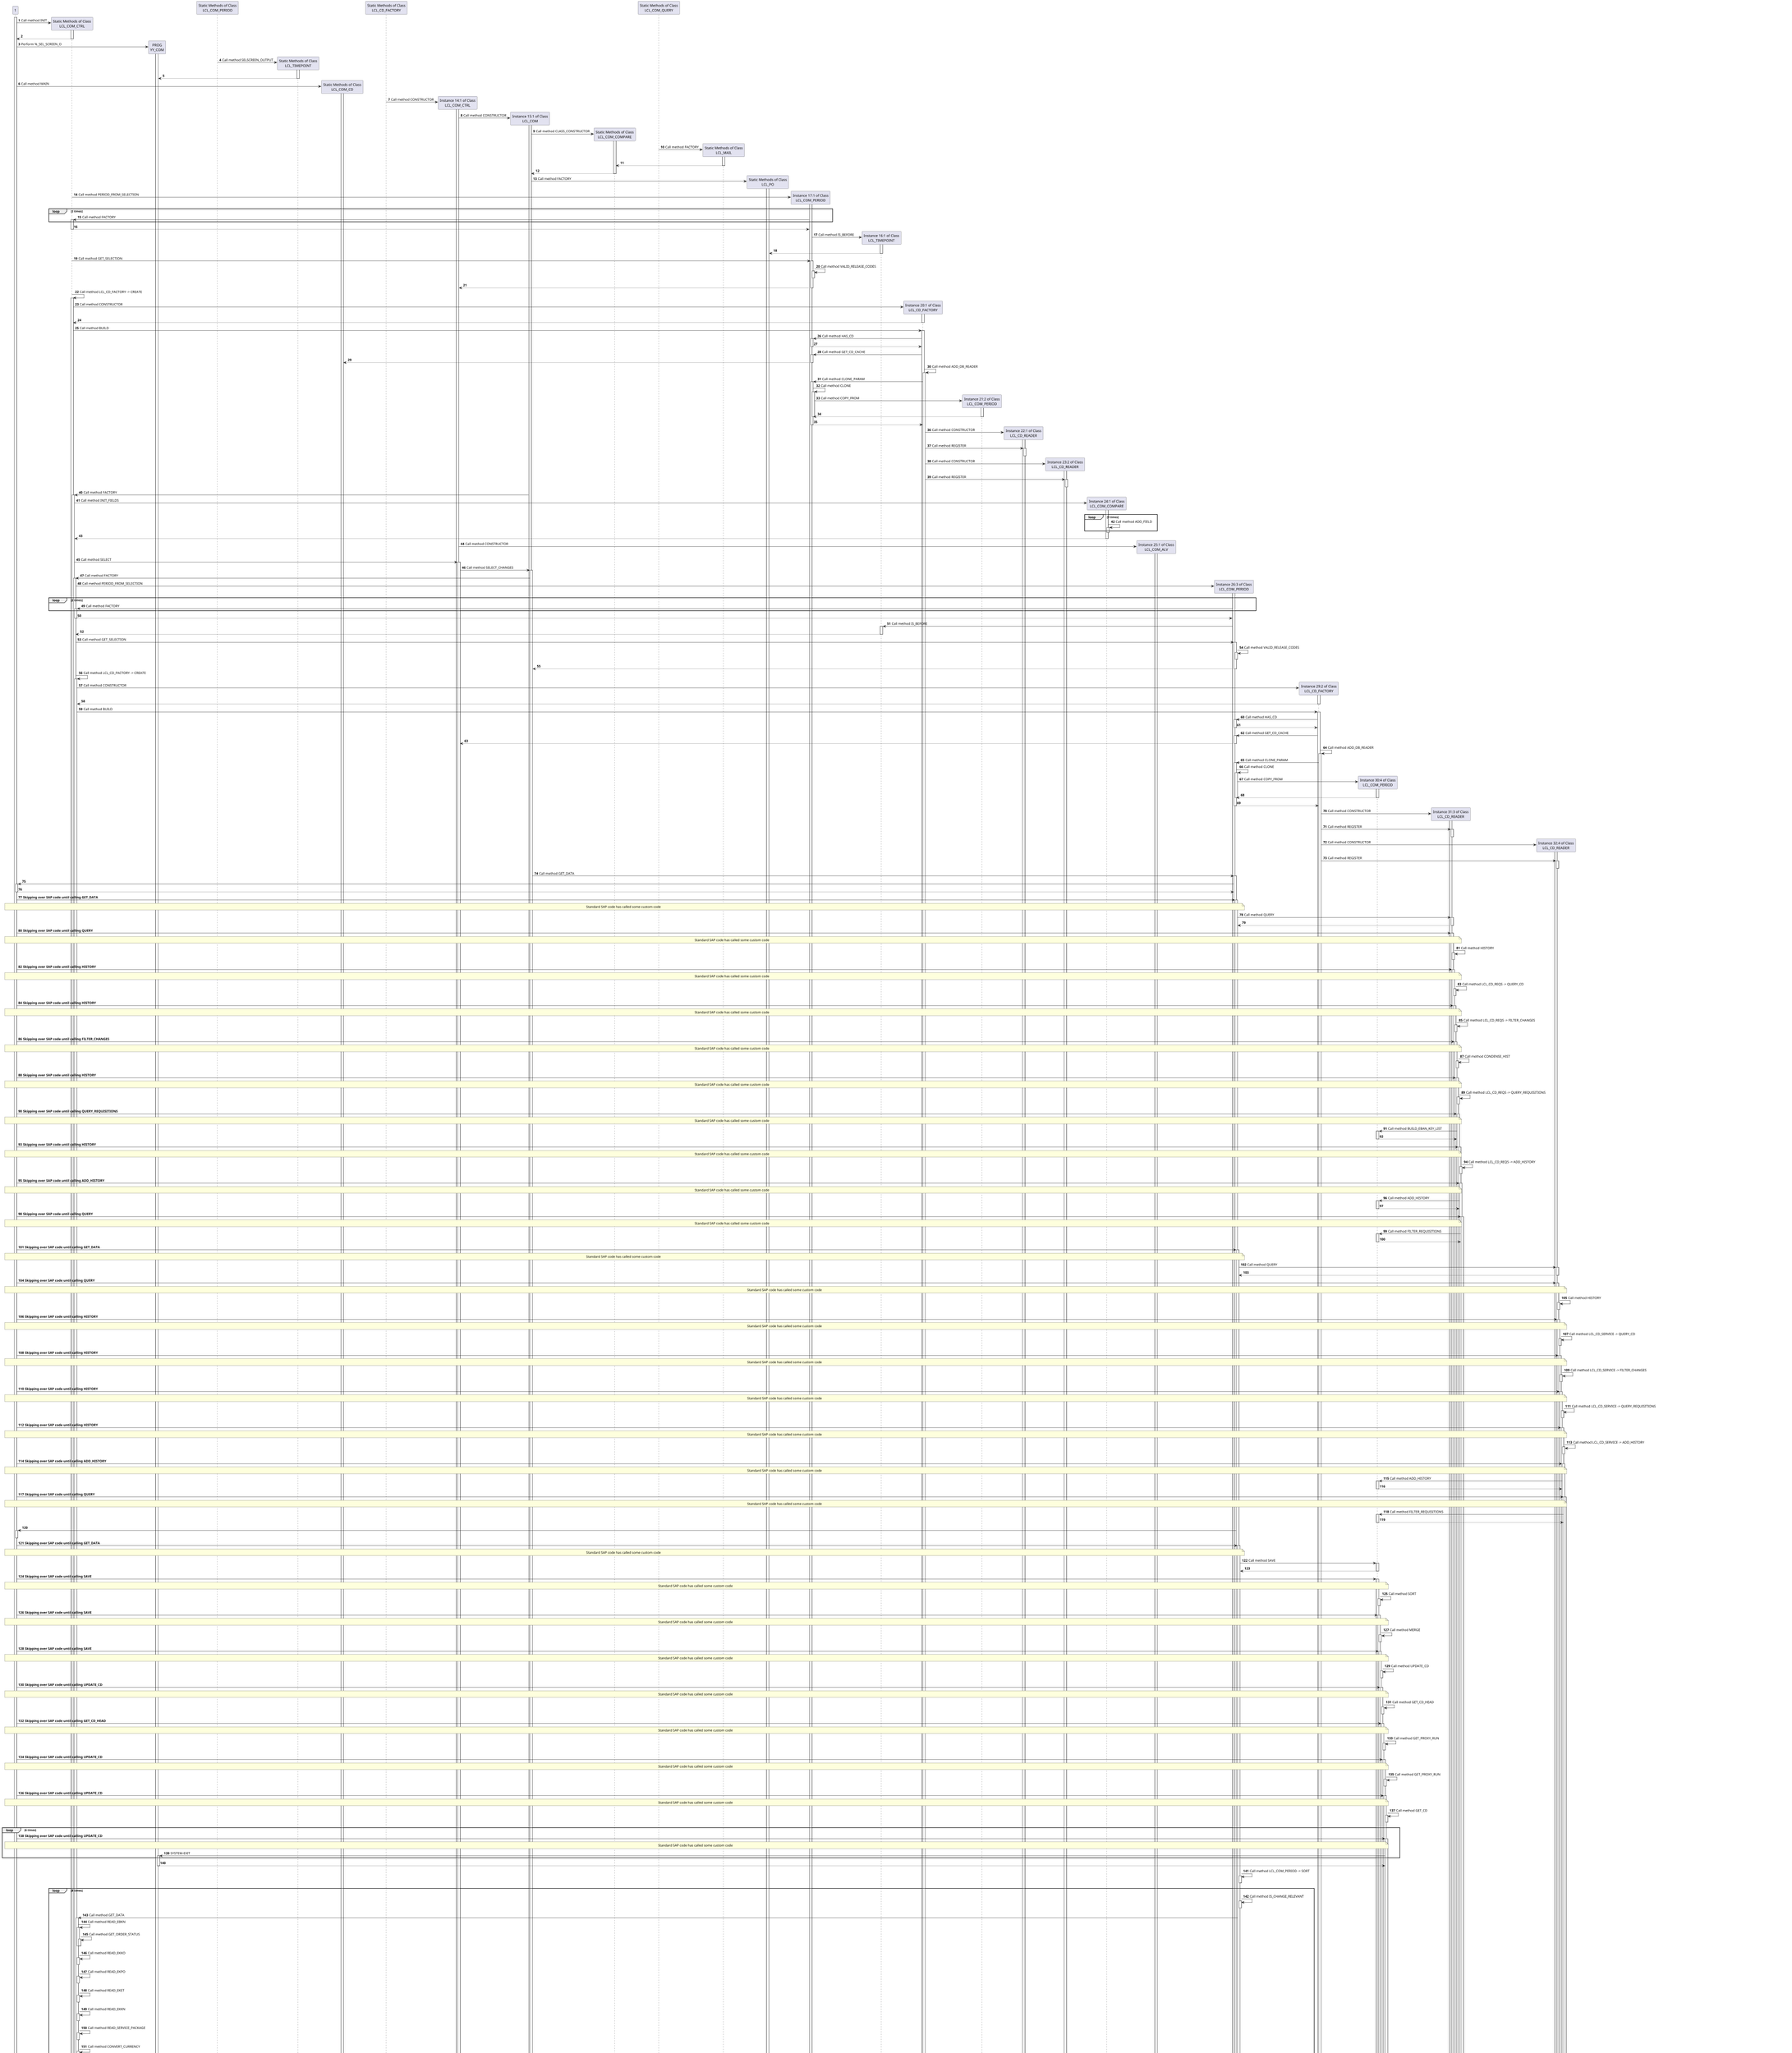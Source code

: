 {
  "sha1": "mssydtsa0hwf8cuuohs3fihty76pjb2",
  "insertion": {
    "when": "2024-06-03T18:59:35.630Z",
    "user": "plantuml@gmail.com"
  }
}
@startuml
scale 0.5
hide footbox
skinparam shadowing false
autonumber
activate 1
participant "Function Group\nS_ABAP_TRACE_DATA" as 1
create "Static Methods of Class\nLCL_COM_CTRL" as 2
1 -> 2: Call method INIT
activate 2
2 --> 1
deactivate 2
create "PROG\nYY_COM" as 3
1 -> 3: Perform %_SEL_SCREEN_O
activate 3
create "Static Methods of Class\nLCL_COM_PERIOD" as 4
create "Static Methods of Class\nLCL_TIMEPOINT" as 5
4 -> 5: Call method SELSCREEN_OUTPUT
activate 5
5 --> 3
deactivate 5
create "Static Methods of Class\nLCL_COM_CD" as 6
1 -> 6: Call method MAIN
activate 6
create "Static Methods of Class\nLCL_CD_FACTORY" as 7
create "Instance 14:1 of Class\nLCL_COM_CTRL" as 8
7 -> 8: Call method CONSTRUCTOR
activate 8
create "Instance 15:1 of Class\nLCL_COM" as 9
8 -> 9: Call method CONSTRUCTOR
activate 9
create "Static Methods of Class\nLCL_COM_COMPARE" as 10
9 -> 10: Call method CLASS_CONSTRUCTOR
activate 10
create "Static Methods of Class\nLCL_COM_QUERY" as 11
create "Static Methods of Class\nLCL_MAIL" as 12
11 -> 12: Call method FACTORY
activate 12
12 --> 10
deactivate 12
10 --> 9
deactivate 10
create "Static Methods of Class\nLCL_PO" as 13
9 -> 13: Call method FACTORY
activate 13
create "Instance 17:1 of Class\nLCL_COM_PERIOD" as 14
2 -> 14: Call method PERIOD_FROM_SELECTION
activate 14
loop 2 times
14 -> 2: Call method FACTORY
activate 2
end
2 --> 14
deactivate 2
create "Instance 16:1 of Class\nLCL_TIMEPOINT" as 15
14 -> 15: Call method IS_BEFORE
activate 15
15 --> 13
deactivate 15
2 -> 14: Call method GET_SELECTION
activate 14
14 -> 14: Call method VALID_RELEASE_CODES
activate 14
deactivate 14
14 --> 8
deactivate 14
2 -> 2: Call method LCL_CD_FACTORY -> CREATE
activate 2
create "Instance 20:1 of Class\nLCL_CD_FACTORY" as 16
2 -> 16: Call method CONSTRUCTOR
activate 16
16 --> 2
deactivate 16
2 -> 16: Call method BUILD
activate 16
16 -> 14: Call method HAS_CD
activate 14
14 --> 16
deactivate 14
16 -> 14: Call method GET_CD_CACHE
activate 14
14 --> 6
deactivate 14
16 -> 16: Call method ADD_DB_READER
activate 16
16 -> 14: Call method CLONE_PARAM
activate 14
14 -> 14: Call method CLONE
activate 14
create "Instance 21:2 of Class\nLCL_COM_PERIOD" as 17
14 -> 17: Call method COPY_FROM
activate 17
17 --> 14
deactivate 17
deactivate 14
14 --> 16
deactivate 14
create "Instance 22:1 of Class\nLCL_CD_READER" as 18
16 -> 18: Call method CONSTRUCTOR
activate 18
deactivate 18
16 -> 18: Call method REGISTER
activate 18
deactivate 18
create "Instance 23:2 of Class\nLCL_CD_READER" as 19
16 -> 19: Call method CONSTRUCTOR
activate 19
deactivate 19
16 -> 19: Call method REGISTER
activate 19
deactivate 19
9 -> 2: Call method FACTORY
activate 2
create "Instance 24:1 of Class\nLCL_COM_COMPARE" as 20
2 -> 20: Call method INIT_FIELDS
activate 20
loop 9 times
20 -> 20: Call method ADD_FIELD
activate 20
end
deactivate 20
20 --> 2
deactivate 20
create "Instance 25:1 of Class\nLCL_COM_ALV" as 21
8 -> 21: Call method CONSTRUCTOR
activate 21
deactivate 21
2 -> 8: Call method SELECT
activate 8
8 -> 9: Call method SELECT_CHANGES
activate 9
9 -> 2: Call method FACTORY
activate 2
create "Instance 26:3 of Class\nLCL_COM_PERIOD" as 22
2 -> 22: Call method PERIOD_FROM_SELECTION
activate 22
loop 2 times
22 -> 2: Call method FACTORY
activate 2
end
2 --> 22
deactivate 2
22 -> 15: Call method IS_BEFORE
activate 15
15 --> 2
deactivate 15
2 -> 22: Call method GET_SELECTION
activate 22
22 -> 22: Call method VALID_RELEASE_CODES
activate 22
deactivate 22
22 --> 9
deactivate 22
2 -> 2: Call method LCL_CD_FACTORY -> CREATE
activate 2
create "Instance 29:2 of Class\nLCL_CD_FACTORY" as 23
2 -> 23: Call method CONSTRUCTOR
activate 23
23 --> 2
deactivate 23
2 -> 23: Call method BUILD
activate 23
23 -> 22: Call method HAS_CD
activate 22
22 --> 23
deactivate 22
23 -> 22: Call method GET_CD_CACHE
activate 22
22 --> 8
deactivate 22
23 -> 23: Call method ADD_DB_READER
activate 23
23 -> 22: Call method CLONE_PARAM
activate 22
22 -> 22: Call method CLONE
activate 22
create "Instance 30:4 of Class\nLCL_COM_PERIOD" as 24
22 -> 24: Call method COPY_FROM
activate 24
24 --> 22
deactivate 24
deactivate 22
22 --> 23
deactivate 22
create "Instance 31:3 of Class\nLCL_CD_READER" as 25
23 -> 25: Call method CONSTRUCTOR
activate 25
deactivate 25
23 -> 25: Call method REGISTER
activate 25
deactivate 25
create "Instance 32:4 of Class\nLCL_CD_READER" as 26
23 -> 26: Call method CONSTRUCTOR
activate 26
deactivate 26
23 -> 26: Call method REGISTER
activate 26
deactivate 26
9 -> 22: Call method GET_DATA
activate 22
22 -> 1:  
activate 1
1 --> 22
deactivate 1
1 -> 22: <b>Skipping over SAP code until calling GET_DATA</b>
activate 22
note over 1,22
Standard SAP code has called some custom code
end note
22 -> 25: Call method QUERY
activate 25
25 --> 22
deactivate 25
1 -> 25: <b>Skipping over SAP code until calling QUERY</b>
activate 25
note over 1,25
Standard SAP code has called some custom code
end note
25 -> 25: Call method HISTORY
activate 25
deactivate 25
1 -> 25: <b>Skipping over SAP code until calling HISTORY</b>
activate 25
note over 1,25
Standard SAP code has called some custom code
end note
25 -> 25: Call method LCL_CD_REQS -> QUERY_CD
activate 25
deactivate 25
1 -> 25: <b>Skipping over SAP code until calling HISTORY</b>
activate 25
note over 1,25
Standard SAP code has called some custom code
end note
25 -> 25: Call method LCL_CD_REQS -> FILTER_CHANGES
activate 25
deactivate 25
1 -> 25: <b>Skipping over SAP code until calling FILTER_CHANGES</b>
activate 25
note over 1,25
Standard SAP code has called some custom code
end note
25 -> 25: Call method CONDENSE_HIST
activate 25
deactivate 25
1 -> 25: <b>Skipping over SAP code until calling HISTORY</b>
activate 25
note over 1,25
Standard SAP code has called some custom code
end note
25 -> 25: Call method LCL_CD_REQS -> QUERY_REQUISITIONS
activate 25
deactivate 25
1 -> 25: <b>Skipping over SAP code until calling QUERY_REQUISITIONS</b>
activate 25
note over 1,25
Standard SAP code has called some custom code
end note
25 -> 24: Call method BUILD_EBAN_KEY_LIST
activate 24
24 --> 25
deactivate 24
1 -> 25: <b>Skipping over SAP code until calling HISTORY</b>
activate 25
note over 1,25
Standard SAP code has called some custom code
end note
25 -> 25: Call method LCL_CD_REQS -> ADD_HISTORY
activate 25
deactivate 25
1 -> 25: <b>Skipping over SAP code until calling ADD_HISTORY</b>
activate 25
note over 1,25
Standard SAP code has called some custom code
end note
25 -> 24: Call method ADD_HISTORY
activate 24
24 --> 25
deactivate 24
1 -> 25: <b>Skipping over SAP code until calling QUERY</b>
activate 25
note over 1,25
Standard SAP code has called some custom code
end note
25 -> 24: Call method FILTER_REQUISITIONS
activate 24
24 --> 25
deactivate 24
1 -> 22: <b>Skipping over SAP code until calling GET_DATA</b>
activate 22
note over 1,22
Standard SAP code has called some custom code
end note
22 -> 26: Call method QUERY
activate 26
26 --> 22
deactivate 26
1 -> 26: <b>Skipping over SAP code until calling QUERY</b>
activate 26
note over 1,26
Standard SAP code has called some custom code
end note
26 -> 26: Call method HISTORY
activate 26
deactivate 26
1 -> 26: <b>Skipping over SAP code until calling HISTORY</b>
activate 26
note over 1,26
Standard SAP code has called some custom code
end note
26 -> 26: Call method LCL_CD_SERVICE -> QUERY_CD
activate 26
deactivate 26
1 -> 26: <b>Skipping over SAP code until calling HISTORY</b>
activate 26
note over 1,26
Standard SAP code has called some custom code
end note
26 -> 26: Call method LCL_CD_SERVICE -> FILTER_CHANGES
activate 26
deactivate 26
1 -> 26: <b>Skipping over SAP code until calling HISTORY</b>
activate 26
note over 1,26
Standard SAP code has called some custom code
end note
26 -> 26: Call method LCL_CD_SERVICE -> QUERY_REQUISITIONS
activate 26
deactivate 26
1 -> 26: <b>Skipping over SAP code until calling HISTORY</b>
activate 26
note over 1,26
Standard SAP code has called some custom code
end note
26 -> 26: Call method LCL_CD_SERVICE -> ADD_HISTORY
activate 26
deactivate 26
1 -> 26: <b>Skipping over SAP code until calling ADD_HISTORY</b>
activate 26
note over 1,26
Standard SAP code has called some custom code
end note
26 -> 24: Call method ADD_HISTORY
activate 24
24 --> 26
deactivate 24
1 -> 26: <b>Skipping over SAP code until calling QUERY</b>
activate 26
note over 1,26
Standard SAP code has called some custom code
end note
26 -> 24: Call method FILTER_REQUISITIONS
activate 24
24 --> 26
deactivate 24
22 -> 1:  
activate 1
deactivate 1
1 -> 22: <b>Skipping over SAP code until calling GET_DATA</b>
activate 22
note over 1,22
Standard SAP code has called some custom code
end note
22 -> 24: Call method SAVE
activate 24
24 --> 22
deactivate 24
1 -> 24: <b>Skipping over SAP code until calling SAVE</b>
activate 24
note over 1,24
Standard SAP code has called some custom code
end note
24 -> 24: Call method SORT
activate 24
deactivate 24
1 -> 24: <b>Skipping over SAP code until calling SAVE</b>
activate 24
note over 1,24
Standard SAP code has called some custom code
end note
24 -> 24: Call method MERGE
activate 24
deactivate 24
1 -> 24: <b>Skipping over SAP code until calling SAVE</b>
activate 24
note over 1,24
Standard SAP code has called some custom code
end note
24 -> 24: Call method UPDATE_CD
activate 24
deactivate 24
1 -> 24: <b>Skipping over SAP code until calling UPDATE_CD</b>
activate 24
note over 1,24
Standard SAP code has called some custom code
end note
24 -> 24: Call method GET_CD_HEAD
activate 24
deactivate 24
1 -> 24: <b>Skipping over SAP code until calling GET_CD_HEAD</b>
activate 24
note over 1,24
Standard SAP code has called some custom code
end note
24 -> 24: Call method GET_PROXY_RUN
activate 24
deactivate 24
1 -> 24: <b>Skipping over SAP code until calling UPDATE_CD</b>
activate 24
note over 1,24
Standard SAP code has called some custom code
end note
24 -> 24: Call method GET_PROXY_RUN
activate 24
deactivate 24
1 -> 24: <b>Skipping over SAP code until calling UPDATE_CD</b>
activate 24
note over 1,24
Standard SAP code has called some custom code
end note
24 -> 24: Call method GET_CD
activate 24
deactivate 24
loop 6 times
1 -> 24: <b>Skipping over SAP code until calling UPDATE_CD</b>
activate 24
note over 1,24
Standard SAP code has called some custom code
end note
24 -> 3:  SYSTEM-EXIT
activate 3
end
3 --> 24
deactivate 3
22 -> 22: Call method LCL_COM_PERIOD -> SORT
activate 22
deactivate 22
loop 8 times
22 -> 22: Call method IS_CHANGE_RELEVANT
activate 22
deactivate 22
22 -> 2: Call method GET_DATA
activate 2
2 -> 2: Call method READ_EBKN
activate 2
2 -> 2: Call method GET_ORDER_STATUS
activate 2
deactivate 2
deactivate 2
2 -> 2: Call method READ_EKKO
activate 2
deactivate 2
2 -> 2: Call method READ_EKPO
activate 2
deactivate 2
2 -> 2: Call method READ_EKET
activate 2
deactivate 2
2 -> 2: Call method READ_EKKN
activate 2
deactivate 2
2 -> 2: Call method READ_SERVICE_PACKAGE
activate 2
deactivate 2
2 -> 2: Call method CONVERT_CURRENCY
activate 2
deactivate 2
2 -> 2: Call method CONVERT_CURRENCY
activate 2
end
deactivate 2
loop 2 times
22 -> 22: Call method IS_CHANGE_RELEVANT
activate 22
end
deactivate 22
22 -> 2: Call method GET_DATA
activate 2
2 -> 2: Call method READ_EBKN
activate 2
2 -> 2: Call method GET_ORDER_STATUS
activate 2
deactivate 2
deactivate 2
2 -> 2: Call method READ_EKKO
activate 2
deactivate 2
2 -> 2: Call method READ_EKPO
activate 2
deactivate 2
2 -> 2: Call method READ_EKET
activate 2
deactivate 2
2 -> 2: Call method READ_EKKN
activate 2
deactivate 2
2 -> 2: Call method READ_SERVICE_PACKAGE
activate 2
deactivate 2
loop 2 times
2 -> 2: Call method CONVERT_CURRENCY
activate 2
end
deactivate 2
9 -> 9: Call method PREPARE_MAIL
activate 9
9 -> 2: Call method FACTORY
activate 2
2 --> 9
deactivate 2
create "Instance 13:1 of Class\nLCL_MAIL" as 27
9 -> 27: Call method MESSAGE_DETERMINATION
activate 27
27 -> 27: Call method FILTER_CROSS_COMPANY
activate 27
27 -> 9: Call method FILTER_CROSS_COMPANY
activate 9
9 -> 9: Call method FILTER_ENTRIES
activate 9
deactivate 9
9 --> 27
deactivate 9
deactivate 27
27 -> 27: Call method UPDATE_TABLE
activate 27
deactivate 27
9 -> 9: Call method PREPARE_OUTPUT
activate 9
9 -> 2: Call method FACTORY
activate 2
create "Instance 12:2 of Class\nLCL_COM_COMPARE" as 28
2 -> 28: Call method INIT_FIELDS
activate 28
loop 9 times
28 -> 28: Call method ADD_FIELD
activate 28
end
deactivate 28
28 --> 2
deactivate 28
2 --> 9
deactivate 2
9 -> 9: Call method FILTER_ENTRIES
activate 9
9 -> 9: Call method CHECK_AUTHORITY
activate 9
deactivate 9
loop 9 times
9 -> 28: Call method GET_STATUS
activate 28
deactivate 28
9 -> 9: Call method GET_FLAGS
activate 9
end
deactivate 9
2 -> 8: Call method PROCESS
activate 8
8 -> 21: Call method PROCESS
activate 21
21 -> 21: Call method DISPLAY
activate 21
21 -> 21: Call method PREPARE
activate 21
21 -> 9: Call method CREATE_ALV
activate 9
9 --> 21
deactivate 9
loop 38 times
21 -> 21: Call method SET_TECHNICAL
activate 21
end
deactivate 21
21 -> 1: Call method ON_USER_COMMAND
activate 1
1 -> 21: Call method ADJUST_PURCHASE_ORDERS
activate 21
21 -> 22: Call method SELECTION_POPUP
activate 22
22 -> 3:  
activate 3
3 -> 3:  
activate 3
3 -> 3: Perform %_SEL_SCREEN_O
activate 3
3 -> 2: Call method SELSCREEN_OUTPUT
activate 2
2 --> 3
deactivate 2
deactivate 3
deactivate 3
3 --> 22
deactivate 3
22 --> 21
deactivate 22
21 -> 21: Call method PO_UPDATE
activate 21
21 -> 9: Call method FILTER_SELECTION
activate 9
9 --> 21
deactivate 9
21 -> 2: Call method BAPI_UPDATE
activate 2
2 --> 1
deactivate 2
21 -> 21: Call method DISPLAY_MESSAGES
activate 21
21 -> 1:  
activate 1
1 --> 21
deactivate 1
deactivate 21
21 -> 1:  
activate 1
1 --> 8
deactivate 1
1 -> 3:  SYSTEM-EXIT
activate 3
deactivate 3
1 -> 2: Call method INIT
activate 2
deactivate 2
1 -> 3: Perform %_SEL_SCREEN_O
activate 3
3 -> 2: Call method SELSCREEN_OUTPUT
activate 2
2 --> 3
deactivate 2
@enduml

